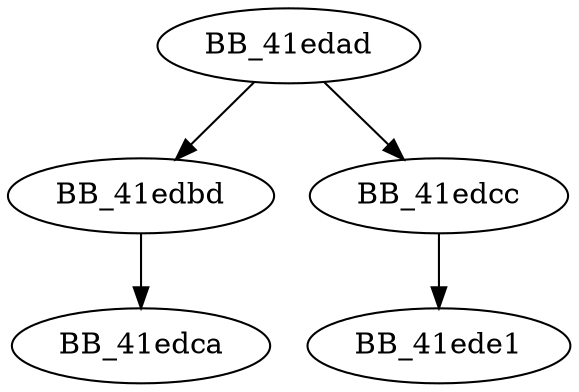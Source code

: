 DiGraph ___crtEnumSystemLocalesEx{
BB_41edad->BB_41edbd
BB_41edad->BB_41edcc
BB_41edbd->BB_41edca
BB_41edcc->BB_41ede1
}
